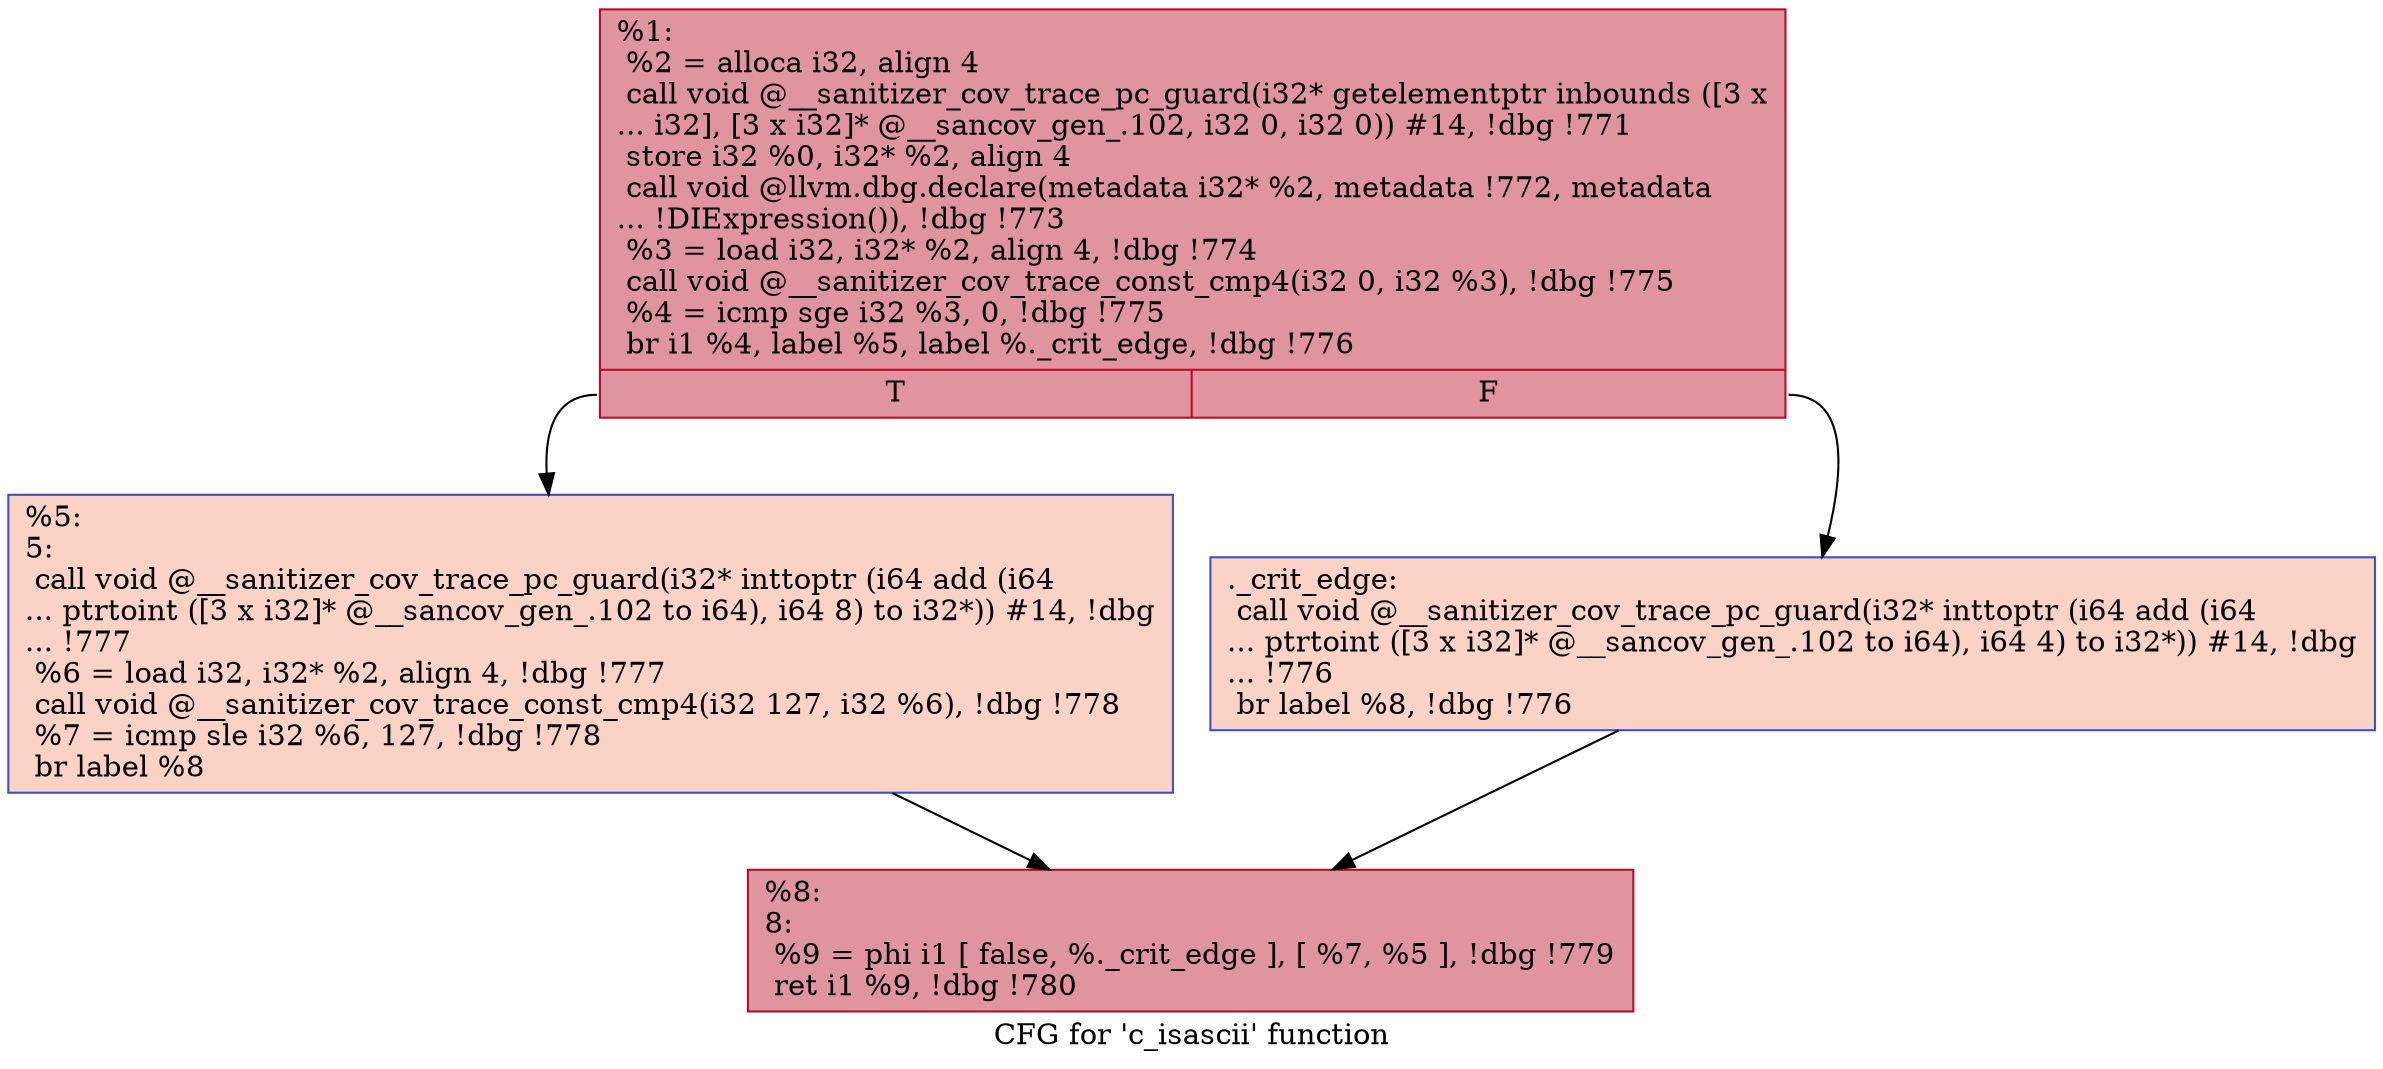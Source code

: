 digraph "CFG for 'c_isascii' function" {
	label="CFG for 'c_isascii' function";

	Node0x55555595aaa0 [shape=record,color="#b70d28ff", style=filled, fillcolor="#b70d2870",label="{%1:\l  %2 = alloca i32, align 4\l  call void @__sanitizer_cov_trace_pc_guard(i32* getelementptr inbounds ([3 x\l... i32], [3 x i32]* @__sancov_gen_.102, i32 0, i32 0)) #14, !dbg !771\l  store i32 %0, i32* %2, align 4\l  call void @llvm.dbg.declare(metadata i32* %2, metadata !772, metadata\l... !DIExpression()), !dbg !773\l  %3 = load i32, i32* %2, align 4, !dbg !774\l  call void @__sanitizer_cov_trace_const_cmp4(i32 0, i32 %3), !dbg !775\l  %4 = icmp sge i32 %3, 0, !dbg !775\l  br i1 %4, label %5, label %._crit_edge, !dbg !776\l|{<s0>T|<s1>F}}"];
	Node0x55555595aaa0:s0 -> Node0x55555595aec0;
	Node0x55555595aaa0:s1 -> Node0x55555595ae70;
	Node0x55555595ae70 [shape=record,color="#3d50c3ff", style=filled, fillcolor="#f59c7d70",label="{._crit_edge:                                      \l  call void @__sanitizer_cov_trace_pc_guard(i32* inttoptr (i64 add (i64\l... ptrtoint ([3 x i32]* @__sancov_gen_.102 to i64), i64 4) to i32*)) #14, !dbg\l... !776\l  br label %8, !dbg !776\l}"];
	Node0x55555595ae70 -> Node0x55555595af10;
	Node0x55555595aec0 [shape=record,color="#3d50c3ff", style=filled, fillcolor="#f59c7d70",label="{%5:\l5:                                                \l  call void @__sanitizer_cov_trace_pc_guard(i32* inttoptr (i64 add (i64\l... ptrtoint ([3 x i32]* @__sancov_gen_.102 to i64), i64 8) to i32*)) #14, !dbg\l... !777\l  %6 = load i32, i32* %2, align 4, !dbg !777\l  call void @__sanitizer_cov_trace_const_cmp4(i32 127, i32 %6), !dbg !778\l  %7 = icmp sle i32 %6, 127, !dbg !778\l  br label %8\l}"];
	Node0x55555595aec0 -> Node0x55555595af10;
	Node0x55555595af10 [shape=record,color="#b70d28ff", style=filled, fillcolor="#b70d2870",label="{%8:\l8:                                                \l  %9 = phi i1 [ false, %._crit_edge ], [ %7, %5 ], !dbg !779\l  ret i1 %9, !dbg !780\l}"];
}

